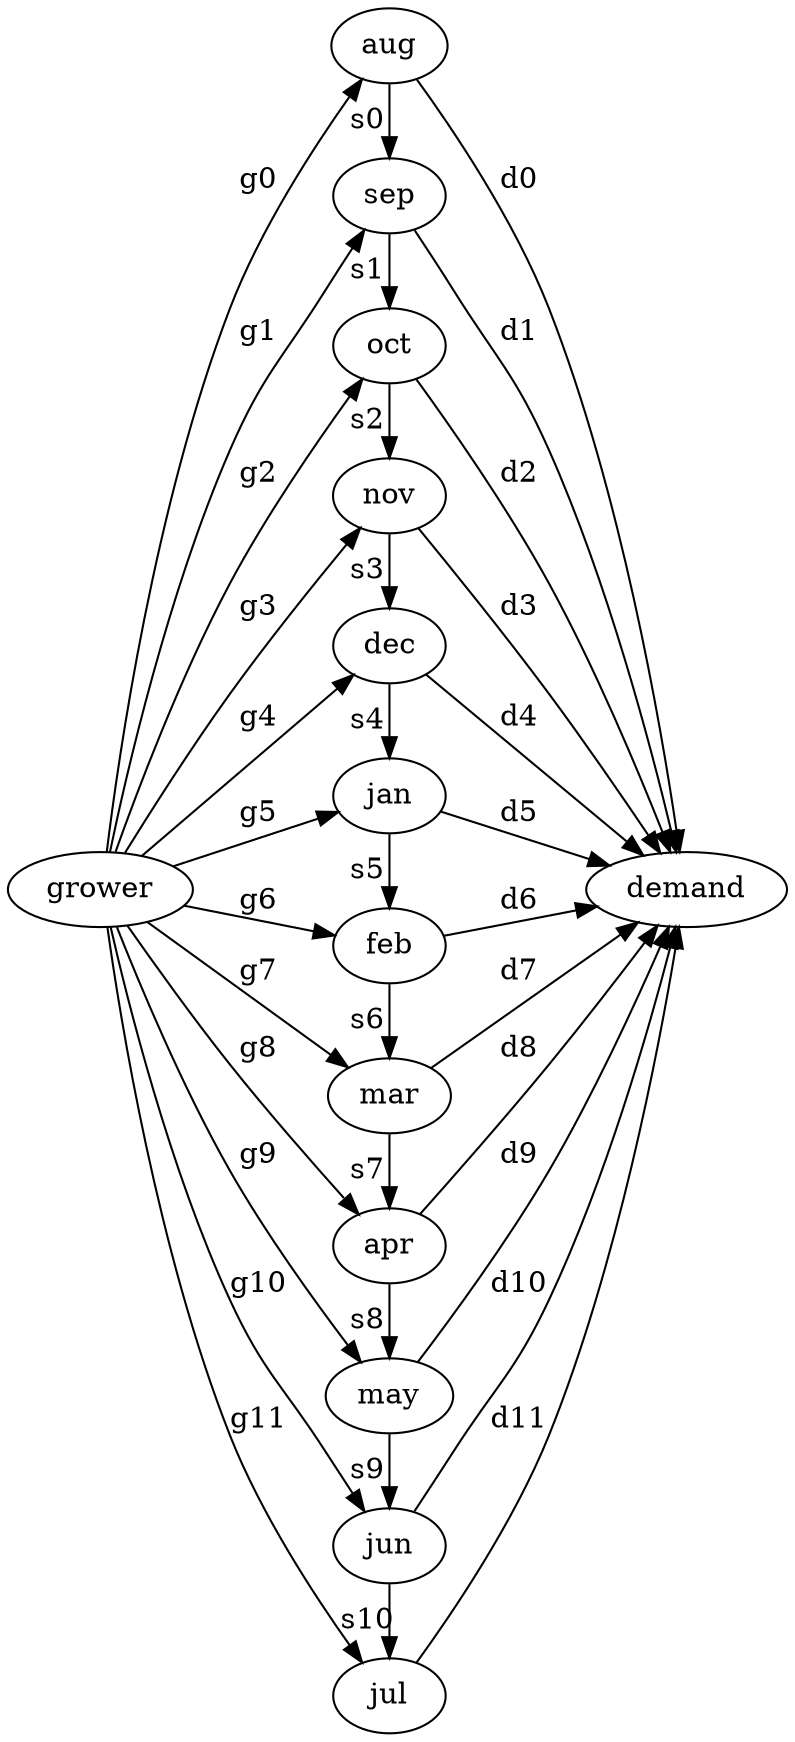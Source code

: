 digraph grocery {
	rankdir=LR
	{
		rank=same
		grower
	}
	{
		rank=same
		aug
		sep
		oct
		nov
		dec
		jan
		feb
		mar
		apr
		may
		jun
		jul
	}
	{
		rank=same
		demand
	}
	grower -> aug [label=g0]
	grower -> sep [label=g1]
	grower -> oct [label=g2]
	grower -> nov [label=g3]
	grower -> dec [label=g4]
	grower -> jan [label=g5]
	grower -> feb [label=g6]
	grower -> mar [label=g7]
	grower -> apr [label=g8]
	grower -> may [label=g9]
	grower -> jun [label=g10]
	grower -> jul [label=g11]
	aug -> demand [label=d0]
	sep -> demand [label=d1]
	oct -> demand [label=d2]
	nov -> demand [label=d3]
	dec -> demand [label=d4]
	jan -> demand [label=d5]
	feb -> demand [label=d6]
	mar -> demand [label=d7]
	apr -> demand [label=d8]
	may -> demand [label=d9]
	jun -> demand [label=d10]
	jul -> demand [label=d11]
	aug -> sep [label=s0]
	sep -> oct [label=s1]
	oct -> nov [label=s2]
	nov -> dec [label=s3]
	dec -> jan [label=s4]
	jan -> feb [label=s5]
	feb -> mar [label=s6]
	mar -> apr [label=s7]
	apr -> may [label=s8]
	may -> jun [label=s9]
	jun -> jul [label=s10]
}
